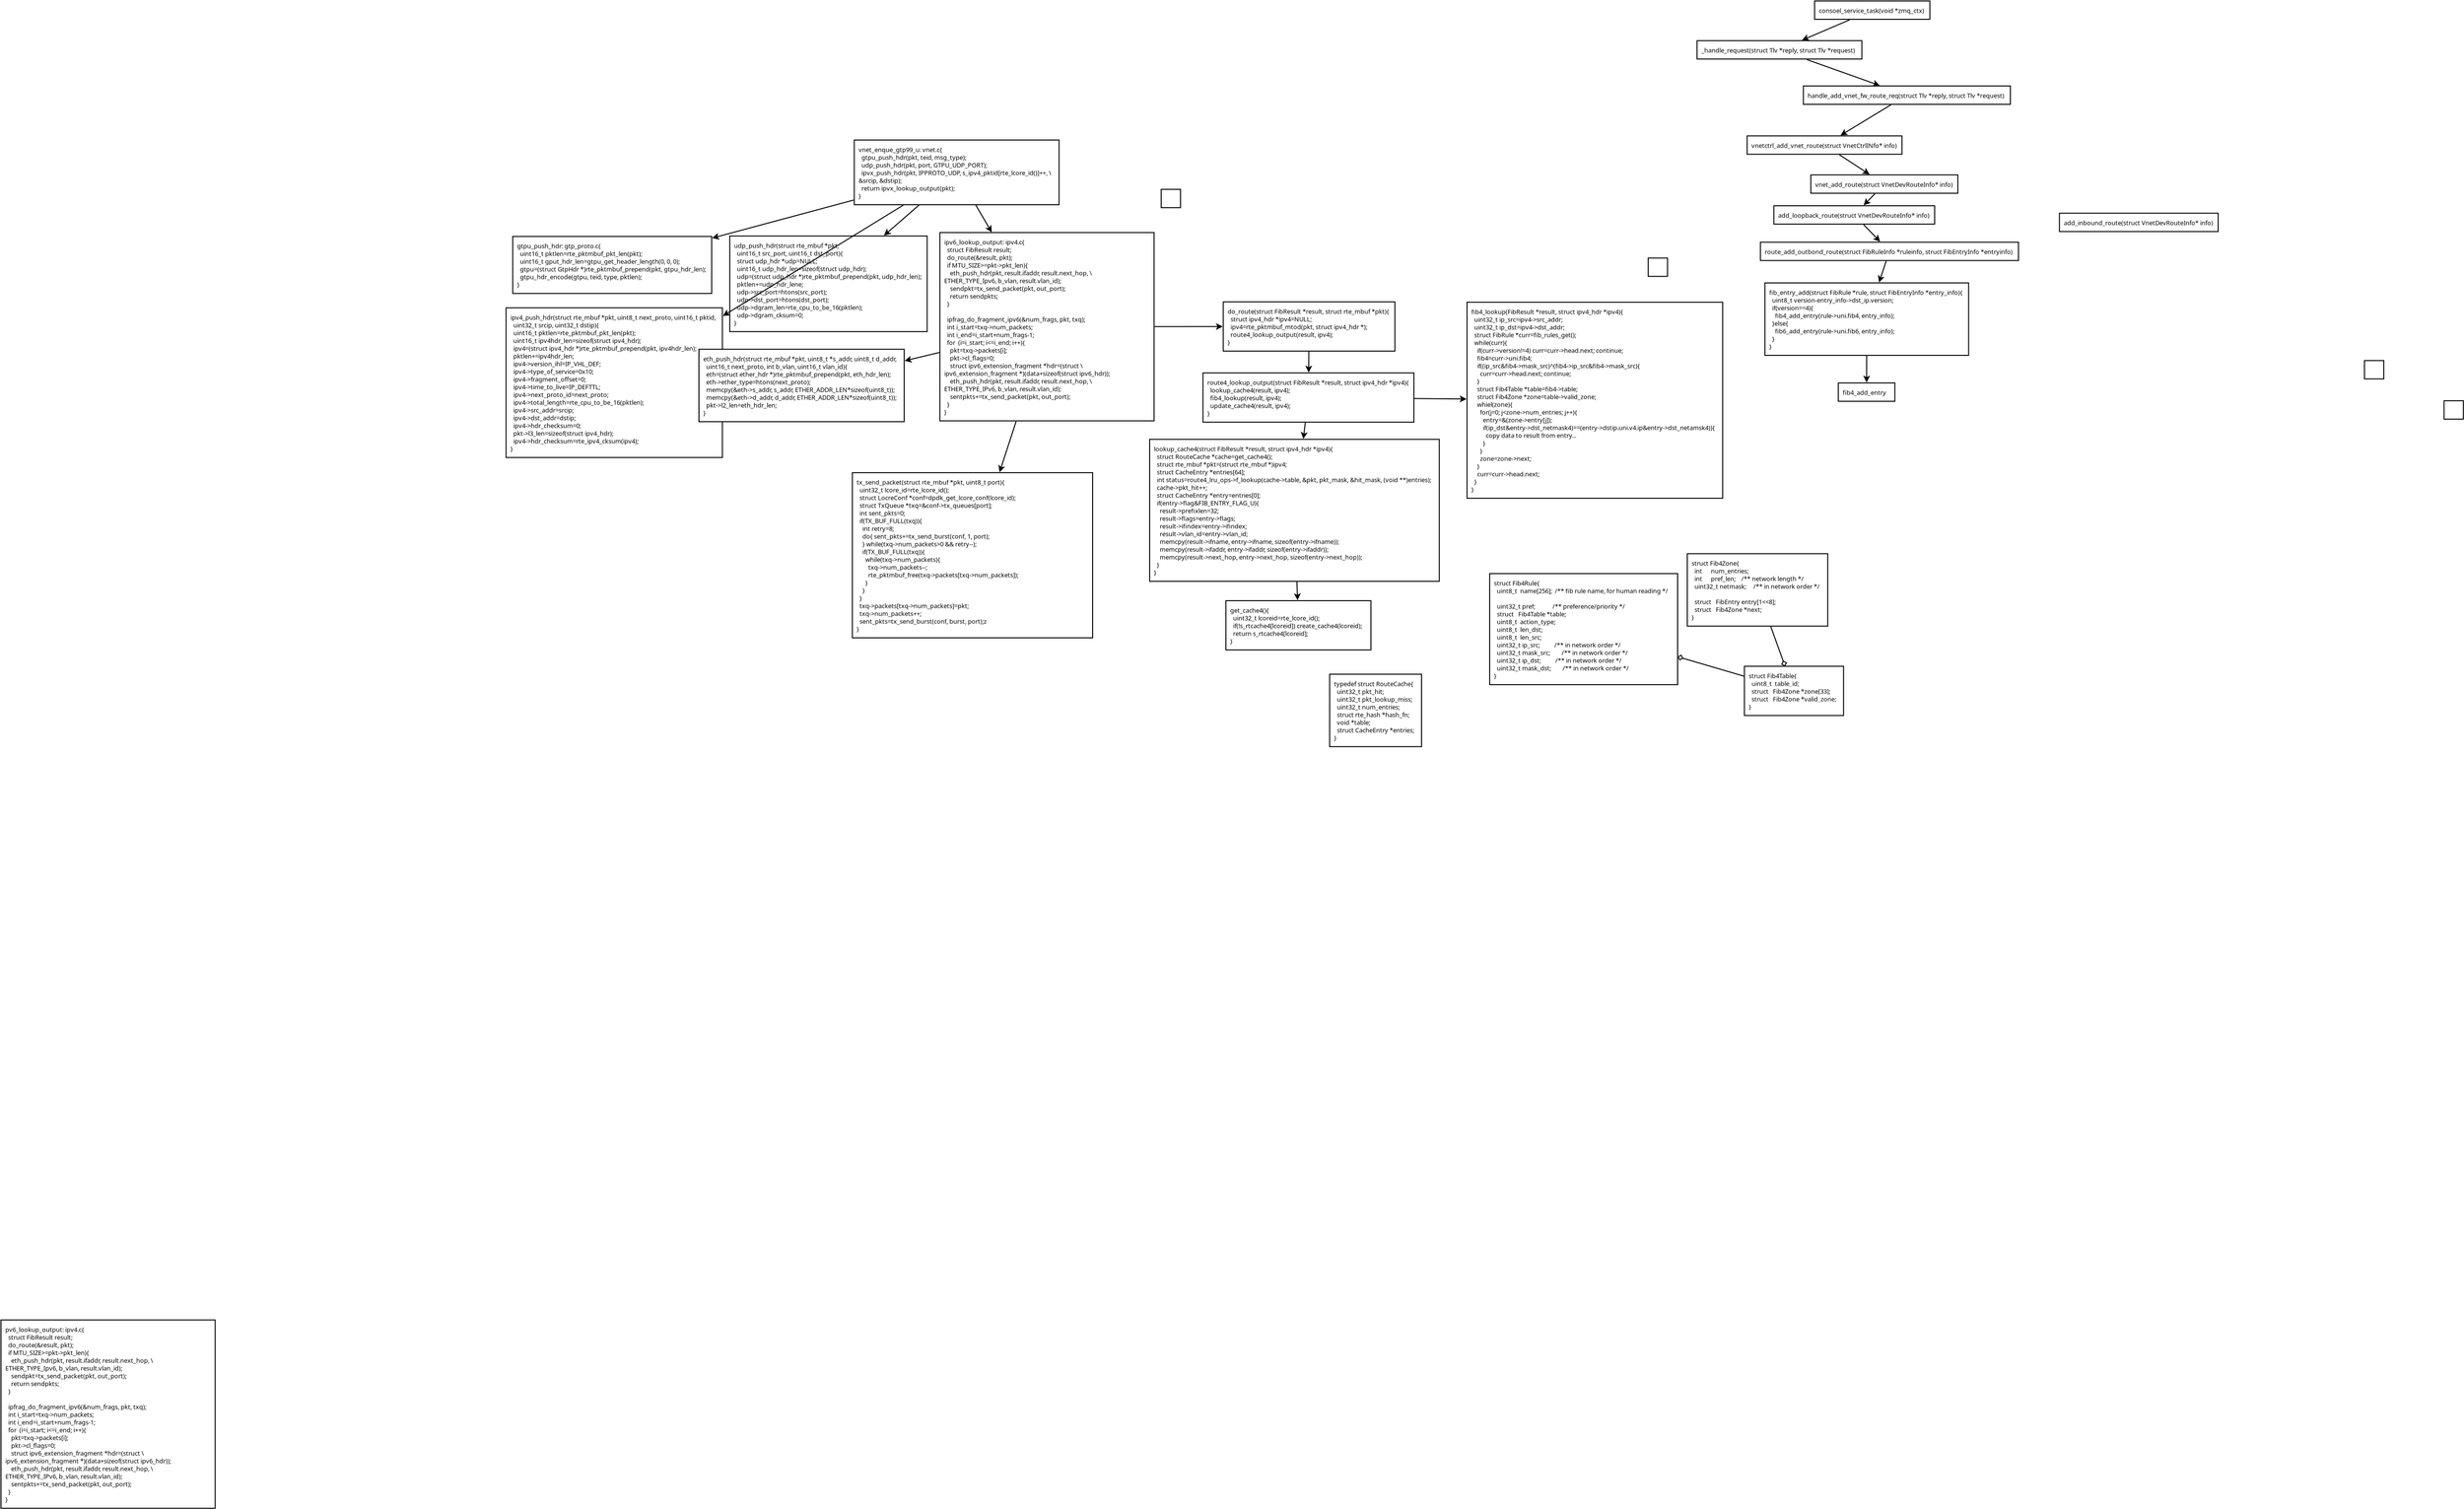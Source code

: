 <?xml version="1.0" encoding="UTF-8"?>
<dia:diagram xmlns:dia="http://www.lysator.liu.se/~alla/dia/">
  <dia:layer name="Background" visible="true" active="true">
    <dia:object type="Flowchart - Box" version="0" id="O0">
      <dia:attribute name="obj_pos">
        <dia:point val="100.027,3.54"/>
      </dia:attribute>
      <dia:attribute name="obj_bb">
        <dia:rectangle val="99.977,3.49;119.032,15.09"/>
      </dia:attribute>
      <dia:attribute name="elem_corner">
        <dia:point val="100.027,3.54"/>
      </dia:attribute>
      <dia:attribute name="elem_width">
        <dia:real val="18.955"/>
      </dia:attribute>
      <dia:attribute name="elem_height">
        <dia:real val="11.5"/>
      </dia:attribute>
      <dia:attribute name="border_width">
        <dia:real val="0.1"/>
      </dia:attribute>
      <dia:attribute name="show_background">
        <dia:boolean val="true"/>
      </dia:attribute>
      <dia:attribute name="padding">
        <dia:real val="0.5"/>
      </dia:attribute>
      <dia:attribute name="text">
        <dia:composite type="text">
          <dia:attribute name="string">
            <dia:string>#struct Fib4Rule{
  uint8_t  name[256];  /** fib rule name, for human reading */
                                                              
  uint32_t pref;            /** preference/priority */        
  struct   Fib4Table *table;                                  
  uint8_t  action_type;                                       
  uint8_t  len_dst;                                           
  uint8_t  len_src;                                           
  uint32_t ip_src;          /** in network order */           
  uint32_t mask_src;        /** in network order */           
  uint32_t ip_dst;          /** in network order */           
  uint32_t mask_dst;        /** in network order */           
}#</dia:string>
          </dia:attribute>
          <dia:attribute name="font">
            <dia:font family="sans" style="0" name="Helvetica"/>
          </dia:attribute>
          <dia:attribute name="height">
            <dia:real val="0.8"/>
          </dia:attribute>
          <dia:attribute name="pos">
            <dia:point val="100.477,4.73"/>
          </dia:attribute>
          <dia:attribute name="color">
            <dia:color val="#000000"/>
          </dia:attribute>
          <dia:attribute name="alignment">
            <dia:enum val="0"/>
          </dia:attribute>
        </dia:composite>
      </dia:attribute>
    </dia:object>
    <dia:object type="Flowchart - Box" version="0" id="O1">
      <dia:attribute name="obj_pos">
        <dia:point val="126.254,13.134"/>
      </dia:attribute>
      <dia:attribute name="obj_bb">
        <dia:rectangle val="126.204,13.084;136.349,18.284"/>
      </dia:attribute>
      <dia:attribute name="elem_corner">
        <dia:point val="126.254,13.134"/>
      </dia:attribute>
      <dia:attribute name="elem_width">
        <dia:real val="10.045"/>
      </dia:attribute>
      <dia:attribute name="elem_height">
        <dia:real val="5.1"/>
      </dia:attribute>
      <dia:attribute name="border_width">
        <dia:real val="0.1"/>
      </dia:attribute>
      <dia:attribute name="show_background">
        <dia:boolean val="true"/>
      </dia:attribute>
      <dia:attribute name="padding">
        <dia:real val="0.5"/>
      </dia:attribute>
      <dia:attribute name="text">
        <dia:composite type="text">
          <dia:attribute name="string">
            <dia:string>#struct Fib4Table{
  uint8_t  table_id;            
  struct   Fib4Zone *zone[33];  
  struct   Fib4Zone *valid_zone;
}#</dia:string>
          </dia:attribute>
          <dia:attribute name="font">
            <dia:font family="sans" style="0" name="Helvetica"/>
          </dia:attribute>
          <dia:attribute name="height">
            <dia:real val="0.8"/>
          </dia:attribute>
          <dia:attribute name="pos">
            <dia:point val="126.704,14.324"/>
          </dia:attribute>
          <dia:attribute name="color">
            <dia:color val="#000000"/>
          </dia:attribute>
          <dia:attribute name="alignment">
            <dia:enum val="0"/>
          </dia:attribute>
        </dia:composite>
      </dia:attribute>
    </dia:object>
    <dia:object type="Standard - Line" version="0" id="O2">
      <dia:attribute name="obj_pos">
        <dia:point val="126.204,14.194"/>
      </dia:attribute>
      <dia:attribute name="obj_bb">
        <dia:rectangle val="118.963,11.851;126.266,14.256"/>
      </dia:attribute>
      <dia:attribute name="conn_endpoints">
        <dia:point val="126.204,14.194"/>
        <dia:point val="119.031,12.088"/>
      </dia:attribute>
      <dia:attribute name="numcp">
        <dia:int val="1"/>
      </dia:attribute>
      <dia:attribute name="end_arrow">
        <dia:enum val="4"/>
      </dia:attribute>
      <dia:attribute name="end_arrow_length">
        <dia:real val="0.5"/>
      </dia:attribute>
      <dia:attribute name="end_arrow_width">
        <dia:real val="0.5"/>
      </dia:attribute>
      <dia:connections>
        <dia:connection handle="0" to="O1" connection="16"/>
        <dia:connection handle="1" to="O0" connection="16"/>
      </dia:connections>
    </dia:object>
    <dia:object type="Flowchart - Box" version="0" id="O3">
      <dia:attribute name="obj_pos">
        <dia:point val="120.359,1.479"/>
      </dia:attribute>
      <dia:attribute name="obj_bb">
        <dia:rectangle val="120.309,1.429;134.694,9.029"/>
      </dia:attribute>
      <dia:attribute name="elem_corner">
        <dia:point val="120.359,1.479"/>
      </dia:attribute>
      <dia:attribute name="elem_width">
        <dia:real val="14.285"/>
      </dia:attribute>
      <dia:attribute name="elem_height">
        <dia:real val="7.5"/>
      </dia:attribute>
      <dia:attribute name="border_width">
        <dia:real val="0.1"/>
      </dia:attribute>
      <dia:attribute name="show_background">
        <dia:boolean val="true"/>
      </dia:attribute>
      <dia:attribute name="padding">
        <dia:real val="0.5"/>
      </dia:attribute>
      <dia:attribute name="text">
        <dia:composite type="text">
          <dia:attribute name="string">
            <dia:string>#struct Fib4Zone{
  int      num_entries;                        
  int      pref_len;    /** network length */  
  uint32_t netmask;     /** in network order */
                                               
  struct   FibEntry entry[1&lt;&lt;8];               
  struct   Fib4Zone *next;                     
}#</dia:string>
          </dia:attribute>
          <dia:attribute name="font">
            <dia:font family="sans" style="0" name="Helvetica"/>
          </dia:attribute>
          <dia:attribute name="height">
            <dia:real val="0.8"/>
          </dia:attribute>
          <dia:attribute name="pos">
            <dia:point val="120.809,2.669"/>
          </dia:attribute>
          <dia:attribute name="color">
            <dia:color val="#000000"/>
          </dia:attribute>
          <dia:attribute name="alignment">
            <dia:enum val="0"/>
          </dia:attribute>
        </dia:composite>
      </dia:attribute>
    </dia:object>
    <dia:object type="Standard - Line" version="0" id="O4">
      <dia:attribute name="obj_pos">
        <dia:point val="128.873,9.028"/>
      </dia:attribute>
      <dia:attribute name="obj_bb">
        <dia:rectangle val="128.809,8.964;130.555,13.15"/>
      </dia:attribute>
      <dia:attribute name="conn_endpoints">
        <dia:point val="128.873,9.028"/>
        <dia:point val="130.338,13.084"/>
      </dia:attribute>
      <dia:attribute name="numcp">
        <dia:int val="1"/>
      </dia:attribute>
      <dia:attribute name="end_arrow">
        <dia:enum val="4"/>
      </dia:attribute>
      <dia:attribute name="end_arrow_length">
        <dia:real val="0.5"/>
      </dia:attribute>
      <dia:attribute name="end_arrow_width">
        <dia:real val="0.5"/>
      </dia:attribute>
      <dia:connections>
        <dia:connection handle="0" to="O3" connection="16"/>
        <dia:connection handle="1" to="O1" connection="16"/>
      </dia:connections>
    </dia:object>
    <dia:object type="Flowchart - Box" version="0" id="O5">
      <dia:attribute name="obj_pos">
        <dia:point val="-54.32,80.823"/>
      </dia:attribute>
      <dia:attribute name="obj_bb">
        <dia:rectangle val="-54.37,80.773;-32.098,100.373"/>
      </dia:attribute>
      <dia:attribute name="elem_corner">
        <dia:point val="-54.32,80.823"/>
      </dia:attribute>
      <dia:attribute name="elem_width">
        <dia:real val="22.173"/>
      </dia:attribute>
      <dia:attribute name="elem_height">
        <dia:real val="19.5"/>
      </dia:attribute>
      <dia:attribute name="border_width">
        <dia:real val="0.1"/>
      </dia:attribute>
      <dia:attribute name="show_background">
        <dia:boolean val="true"/>
      </dia:attribute>
      <dia:attribute name="padding">
        <dia:real val="0.5"/>
      </dia:attribute>
      <dia:attribute name="text">
        <dia:composite type="text">
          <dia:attribute name="string">
            <dia:string>#pv6_lookup_output: ipv4.c{
  struct FibResult result;
  do_route(&amp;result, pkt);
  if MTU_SIZE&gt;=pkt-&gt;pkt_len){
    eth_push_hdr(pkt, result.ifaddr, result.next_hop, \
ETHER_TYPE_Ipv6, b_vlan, result.vlan_id);
    sendpkt=tx_send_packet(pkt, out_port);
    return sendpkts;
  }

  ipfrag_do_fragment_ipv6(&amp;num_frags, pkt, txq);
  int i_start=txq-&gt;num_packets;
  int i_end=i_start+num_frags-1;
  for  (i=i_start; i&lt;=i_end; i++){
    pkt=txq-&gt;packets[i];
    pkt-&gt;cl_flags=0;
    struct ipv6_extension_fragment *hdr=(struct \
ipv6_extension_fragment *)(data+sizeof(struct ipv6_hdr));
    eth_push_hdr(pkt, result.ifaddr, result.next_hop, \
ETHER_TYPE_IPv6, b_vlan, result.vlan_id);
    sentpkts+=tx_send_packet(pkt, out_port);
  }
}#</dia:string>
          </dia:attribute>
          <dia:attribute name="font">
            <dia:font family="sans" style="0" name="Helvetica"/>
          </dia:attribute>
          <dia:attribute name="height">
            <dia:real val="0.8"/>
          </dia:attribute>
          <dia:attribute name="pos">
            <dia:point val="-53.87,82.013"/>
          </dia:attribute>
          <dia:attribute name="color">
            <dia:color val="#000000"/>
          </dia:attribute>
          <dia:attribute name="alignment">
            <dia:enum val="0"/>
          </dia:attribute>
        </dia:composite>
      </dia:attribute>
    </dia:object>
    <dia:object type="Flowchart - Box" version="0" id="O6">
      <dia:attribute name="obj_pos">
        <dia:point val="34.003,-41.354"/>
      </dia:attribute>
      <dia:attribute name="obj_bb">
        <dia:rectangle val="33.953,-41.404;55.253,-34.604"/>
      </dia:attribute>
      <dia:attribute name="elem_corner">
        <dia:point val="34.003,-41.354"/>
      </dia:attribute>
      <dia:attribute name="elem_width">
        <dia:real val="21.2"/>
      </dia:attribute>
      <dia:attribute name="elem_height">
        <dia:real val="6.7"/>
      </dia:attribute>
      <dia:attribute name="border_width">
        <dia:real val="0.1"/>
      </dia:attribute>
      <dia:attribute name="show_background">
        <dia:boolean val="true"/>
      </dia:attribute>
      <dia:attribute name="padding">
        <dia:real val="0.5"/>
      </dia:attribute>
      <dia:attribute name="text">
        <dia:composite type="text">
          <dia:attribute name="string">
            <dia:string>#vnet_enque_gtp99_u: vnet.c{
  gtpu_push_hdr(pkt, teid, msg_type);
  udp_push_hdr(pkt, port, GTPU_UDP_PORT);
  ipvx_push_hdr(pkt, IPPROTO_UDP, s_ipv4_pktid[rte_lcore_id()]++, \
&amp;srcip, &amp;dstip);
  return ipvx_lookup_output(pkt);
}#</dia:string>
          </dia:attribute>
          <dia:attribute name="font">
            <dia:font family="sans" style="0" name="Helvetica"/>
          </dia:attribute>
          <dia:attribute name="height">
            <dia:real val="0.8"/>
          </dia:attribute>
          <dia:attribute name="pos">
            <dia:point val="34.453,-40.164"/>
          </dia:attribute>
          <dia:attribute name="color">
            <dia:color val="#000000"/>
          </dia:attribute>
          <dia:attribute name="alignment">
            <dia:enum val="0"/>
          </dia:attribute>
        </dia:composite>
      </dia:attribute>
    </dia:object>
    <dia:object type="Flowchart - Box" version="0" id="O7">
      <dia:attribute name="obj_pos">
        <dia:point val="-1.061,-31.37"/>
      </dia:attribute>
      <dia:attribute name="obj_bb">
        <dia:rectangle val="-1.111,-31.42;19.014,-25.42"/>
      </dia:attribute>
      <dia:attribute name="elem_corner">
        <dia:point val="-1.061,-31.37"/>
      </dia:attribute>
      <dia:attribute name="elem_width">
        <dia:real val="20.025"/>
      </dia:attribute>
      <dia:attribute name="elem_height">
        <dia:real val="5.9"/>
      </dia:attribute>
      <dia:attribute name="border_width">
        <dia:real val="0.1"/>
      </dia:attribute>
      <dia:attribute name="show_background">
        <dia:boolean val="true"/>
      </dia:attribute>
      <dia:attribute name="padding">
        <dia:real val="0.5"/>
      </dia:attribute>
      <dia:attribute name="text">
        <dia:composite type="text">
          <dia:attribute name="string">
            <dia:string>#gtpu_push_hdr: gtp_proto.c{
  uint16_t pktlen=rte_pktmbuf_pkt_len(pkt);
  uint16_t gput_hdr_len=gtpu_get_header_length(0, 0, 0);
  gtpu=(struct GtpHdr *)rte_pktmbuf_prepend(pkt, gtpu_hdr_len);
  gtpu_hdr_encode(gtpu, teid, type, pktlen);
}#</dia:string>
          </dia:attribute>
          <dia:attribute name="font">
            <dia:font family="sans" style="0" name="Helvetica"/>
          </dia:attribute>
          <dia:attribute name="height">
            <dia:real val="0.8"/>
          </dia:attribute>
          <dia:attribute name="pos">
            <dia:point val="-0.611,-30.18"/>
          </dia:attribute>
          <dia:attribute name="color">
            <dia:color val="#000000"/>
          </dia:attribute>
          <dia:attribute name="alignment">
            <dia:enum val="0"/>
          </dia:attribute>
        </dia:composite>
      </dia:attribute>
    </dia:object>
    <dia:object type="Standard - Line" version="0" id="O8">
      <dia:attribute name="obj_pos">
        <dia:point val="33.953,-35.141"/>
      </dia:attribute>
      <dia:attribute name="obj_bb">
        <dia:rectangle val="18.906,-35.203;34.014,-30.935"/>
      </dia:attribute>
      <dia:attribute name="conn_endpoints">
        <dia:point val="33.953,-35.141"/>
        <dia:point val="19.014,-31.125"/>
      </dia:attribute>
      <dia:attribute name="numcp">
        <dia:int val="1"/>
      </dia:attribute>
      <dia:attribute name="end_arrow">
        <dia:enum val="22"/>
      </dia:attribute>
      <dia:attribute name="end_arrow_length">
        <dia:real val="0.5"/>
      </dia:attribute>
      <dia:attribute name="end_arrow_width">
        <dia:real val="0.5"/>
      </dia:attribute>
      <dia:connections>
        <dia:connection handle="0" to="O6" connection="16"/>
        <dia:connection handle="1" to="O7" connection="16"/>
      </dia:connections>
    </dia:object>
    <dia:object type="Flowchart - Box" version="0" id="O9">
      <dia:attribute name="obj_pos">
        <dia:point val="42.867,-31.773"/>
      </dia:attribute>
      <dia:attribute name="obj_bb">
        <dia:rectangle val="42.816,-31.823;65.089,-12.223"/>
      </dia:attribute>
      <dia:attribute name="elem_corner">
        <dia:point val="42.867,-31.773"/>
      </dia:attribute>
      <dia:attribute name="elem_width">
        <dia:real val="22.173"/>
      </dia:attribute>
      <dia:attribute name="elem_height">
        <dia:real val="19.5"/>
      </dia:attribute>
      <dia:attribute name="border_width">
        <dia:real val="0.1"/>
      </dia:attribute>
      <dia:attribute name="show_background">
        <dia:boolean val="true"/>
      </dia:attribute>
      <dia:attribute name="padding">
        <dia:real val="0.5"/>
      </dia:attribute>
      <dia:attribute name="text">
        <dia:composite type="text">
          <dia:attribute name="string">
            <dia:string>#ipv6_lookup_output: ipv4.c{
  struct FibResult result;
  do_route(&amp;result, pkt);
  if MTU_SIZE&gt;=pkt-&gt;pkt_len){
    eth_push_hdr(pkt, result.ifaddr, result.next_hop, \
ETHER_TYPE_Ipv6, b_vlan, result.vlan_id);
    sendpkt=tx_send_packet(pkt, out_port);
    return sendpkts;
  }

  ipfrag_do_fragment_ipv6(&amp;num_frags, pkt, txq);
  int i_start=txq-&gt;num_packets;
  int i_end=i_start+num_frags-1;
  for  (i=i_start; i&lt;=i_end; i++){
    pkt=txq-&gt;packets[i];
    pkt-&gt;cl_flags=0;
    struct ipv6_extension_fragment *hdr=(struct \
ipv6_extension_fragment *)(data+sizeof(struct ipv6_hdr));
    eth_push_hdr(pkt, result.ifaddr, result.next_hop, \
ETHER_TYPE_IPv6, b_vlan, result.vlan_id);
    sentpkts+=tx_send_packet(pkt, out_port);
  }
}#</dia:string>
          </dia:attribute>
          <dia:attribute name="font">
            <dia:font family="sans" style="0" name="Helvetica"/>
          </dia:attribute>
          <dia:attribute name="height">
            <dia:real val="0.8"/>
          </dia:attribute>
          <dia:attribute name="pos">
            <dia:point val="43.316,-30.583"/>
          </dia:attribute>
          <dia:attribute name="color">
            <dia:color val="#000000"/>
          </dia:attribute>
          <dia:attribute name="alignment">
            <dia:enum val="0"/>
          </dia:attribute>
        </dia:composite>
      </dia:attribute>
    </dia:object>
    <dia:object type="Standard - Line" version="0" id="O10">
      <dia:attribute name="obj_pos">
        <dia:point val="46.592,-34.605"/>
      </dia:attribute>
      <dia:attribute name="obj_bb">
        <dia:rectangle val="46.523,-34.673;48.289,-31.726"/>
      </dia:attribute>
      <dia:attribute name="conn_endpoints">
        <dia:point val="46.592,-34.605"/>
        <dia:point val="48.22,-31.823"/>
      </dia:attribute>
      <dia:attribute name="numcp">
        <dia:int val="1"/>
      </dia:attribute>
      <dia:attribute name="end_arrow">
        <dia:enum val="22"/>
      </dia:attribute>
      <dia:attribute name="end_arrow_length">
        <dia:real val="0.5"/>
      </dia:attribute>
      <dia:attribute name="end_arrow_width">
        <dia:real val="0.5"/>
      </dia:attribute>
      <dia:connections>
        <dia:connection handle="0" to="O6" connection="16"/>
        <dia:connection handle="1" to="O9" connection="16"/>
      </dia:connections>
    </dia:object>
    <dia:object type="Flowchart - Box" version="0" id="O11">
      <dia:attribute name="obj_pos">
        <dia:point val="21.364,-31.415"/>
      </dia:attribute>
      <dia:attribute name="obj_bb">
        <dia:rectangle val="21.314,-31.465;41.354,-21.465"/>
      </dia:attribute>
      <dia:attribute name="elem_corner">
        <dia:point val="21.364,-31.415"/>
      </dia:attribute>
      <dia:attribute name="elem_width">
        <dia:real val="19.94"/>
      </dia:attribute>
      <dia:attribute name="elem_height">
        <dia:real val="9.9"/>
      </dia:attribute>
      <dia:attribute name="border_width">
        <dia:real val="0.1"/>
      </dia:attribute>
      <dia:attribute name="show_background">
        <dia:boolean val="true"/>
      </dia:attribute>
      <dia:attribute name="padding">
        <dia:real val="0.5"/>
      </dia:attribute>
      <dia:attribute name="text">
        <dia:composite type="text">
          <dia:attribute name="string">
            <dia:string>#udp_push_hdr(struct rte_mbuf *pkt, 
  uint16_t src_port, uint16_t dst_port){
  struct udp_hdr *udp=NULL;
  uint16_t udp_hdr_len=sizeof(struct udp_hdr);
  udp=(struct udp_hdr *)rte_pktmbuf_prepend(pkt, udp_hdr_len);
  pktlen+=udp_hdr_lene;
  udp-&gt;src_port=htons(src_port);
  udp-&gt;dst_port=htons(dst_port);
  udp-&gt;dgram_len=rte_cpu_to_be_16(pktlen);
  udp-&gt;dgram_cksum=0;
}#</dia:string>
          </dia:attribute>
          <dia:attribute name="font">
            <dia:font family="sans" style="0" name="Helvetica"/>
          </dia:attribute>
          <dia:attribute name="height">
            <dia:real val="0.8"/>
          </dia:attribute>
          <dia:attribute name="pos">
            <dia:point val="21.814,-30.224"/>
          </dia:attribute>
          <dia:attribute name="color">
            <dia:color val="#000000"/>
          </dia:attribute>
          <dia:attribute name="alignment">
            <dia:enum val="0"/>
          </dia:attribute>
        </dia:composite>
      </dia:attribute>
    </dia:object>
    <dia:object type="Standard - Line" version="0" id="O12">
      <dia:attribute name="obj_pos">
        <dia:point val="40.695,-34.605"/>
      </dia:attribute>
      <dia:attribute name="obj_bb">
        <dia:rectangle val="36.998,-34.676;40.765,-31.39"/>
      </dia:attribute>
      <dia:attribute name="conn_endpoints">
        <dia:point val="40.695,-34.605"/>
        <dia:point val="37.083,-31.464"/>
      </dia:attribute>
      <dia:attribute name="numcp">
        <dia:int val="1"/>
      </dia:attribute>
      <dia:attribute name="end_arrow">
        <dia:enum val="22"/>
      </dia:attribute>
      <dia:attribute name="end_arrow_length">
        <dia:real val="0.5"/>
      </dia:attribute>
      <dia:attribute name="end_arrow_width">
        <dia:real val="0.5"/>
      </dia:attribute>
      <dia:connections>
        <dia:connection handle="0" to="O6" connection="16"/>
        <dia:connection handle="1" to="O11" connection="16"/>
      </dia:connections>
    </dia:object>
    <dia:object type="Flowchart - Box" version="0" id="O13">
      <dia:attribute name="obj_pos">
        <dia:point val="-1.703,-23.979"/>
      </dia:attribute>
      <dia:attribute name="obj_bb">
        <dia:rectangle val="-1.753,-24.029;20.072,-8.428"/>
      </dia:attribute>
      <dia:attribute name="elem_corner">
        <dia:point val="-1.703,-23.979"/>
      </dia:attribute>
      <dia:attribute name="elem_width">
        <dia:real val="21.725"/>
      </dia:attribute>
      <dia:attribute name="elem_height">
        <dia:real val="15.5"/>
      </dia:attribute>
      <dia:attribute name="border_width">
        <dia:real val="0.1"/>
      </dia:attribute>
      <dia:attribute name="show_background">
        <dia:boolean val="true"/>
      </dia:attribute>
      <dia:attribute name="padding">
        <dia:real val="0.5"/>
      </dia:attribute>
      <dia:attribute name="text">
        <dia:composite type="text">
          <dia:attribute name="string">
            <dia:string>#ipv4_push_hdr(struct rte_mbuf *pkt, uint8_t next_proto, uint16_t pktid, 
  uint32_t srcip, uint32_t dstip){
  uint16_t pktlen=rte_pktmbuf_pkt_len(pkt);
  uint16_t ipv4hdr_len=sizeof(struct ipv4_hdr);
  ipv4=(struct ipv4_hdr *)rte_pktmbuf_prepend(pkt, ipv4hdr_len);
  pktlen+=ipv4hdr_len;
  ipv4-&gt;version_ihl=IP_VHL_DEF;
  ipv4-&gt;type_of_service=0x10;
  ipv4-&gt;fragment_offset=0;
  ipv4-&gt;time_to_live=IP_DEFTTL;
  ipv4-&gt;next_proto_id=next_proto;
  ipv4-&gt;total_length=rte_cpu_to_be_16(pktlen);
  ipv4-&gt;src_addr=srcip;
  ipv4-&gt;dst_addr=dstip;
  ipv4-&gt;hdr_checksum=0;
  pkt-&gt;l3_len=sizeof(struct ipv4_hdr);
  ipv4-&gt;hdr_checksum=rte_ipv4_cksum(ipv4);
}#</dia:string>
          </dia:attribute>
          <dia:attribute name="font">
            <dia:font family="sans" style="0" name="Helvetica"/>
          </dia:attribute>
          <dia:attribute name="height">
            <dia:real val="0.8"/>
          </dia:attribute>
          <dia:attribute name="pos">
            <dia:point val="-1.253,-22.788"/>
          </dia:attribute>
          <dia:attribute name="color">
            <dia:color val="#000000"/>
          </dia:attribute>
          <dia:attribute name="alignment">
            <dia:enum val="0"/>
          </dia:attribute>
        </dia:composite>
      </dia:attribute>
    </dia:object>
    <dia:object type="Standard - Line" version="0" id="O14">
      <dia:attribute name="obj_pos">
        <dia:point val="39.069,-34.604"/>
      </dia:attribute>
      <dia:attribute name="obj_bb">
        <dia:rectangle val="19.977,-34.673;39.138,-22.864"/>
      </dia:attribute>
      <dia:attribute name="conn_endpoints">
        <dia:point val="39.069,-34.604"/>
        <dia:point val="20.072,-22.933"/>
      </dia:attribute>
      <dia:attribute name="numcp">
        <dia:int val="1"/>
      </dia:attribute>
      <dia:attribute name="end_arrow">
        <dia:enum val="22"/>
      </dia:attribute>
      <dia:attribute name="end_arrow_length">
        <dia:real val="0.5"/>
      </dia:attribute>
      <dia:attribute name="end_arrow_width">
        <dia:real val="0.5"/>
      </dia:attribute>
      <dia:connections>
        <dia:connection handle="0" to="O6" connection="16"/>
        <dia:connection handle="1" to="O13" connection="16"/>
      </dia:connections>
    </dia:object>
    <dia:object type="Flowchart - Box" version="0" id="O15">
      <dia:attribute name="obj_pos">
        <dia:point val="65.776,-36.248"/>
      </dia:attribute>
      <dia:attribute name="obj_bb">
        <dia:rectangle val="65.726,-36.298;67.826,-34.298"/>
      </dia:attribute>
      <dia:attribute name="elem_corner">
        <dia:point val="65.776,-36.248"/>
      </dia:attribute>
      <dia:attribute name="elem_width">
        <dia:real val="2"/>
      </dia:attribute>
      <dia:attribute name="elem_height">
        <dia:real val="1.9"/>
      </dia:attribute>
      <dia:attribute name="border_width">
        <dia:real val="0.1"/>
      </dia:attribute>
      <dia:attribute name="show_background">
        <dia:boolean val="true"/>
      </dia:attribute>
      <dia:attribute name="padding">
        <dia:real val="0.5"/>
      </dia:attribute>
      <dia:attribute name="text">
        <dia:composite type="text">
          <dia:attribute name="string">
            <dia:string>##</dia:string>
          </dia:attribute>
          <dia:attribute name="font">
            <dia:font family="sans" style="0" name="Helvetica"/>
          </dia:attribute>
          <dia:attribute name="height">
            <dia:real val="0.8"/>
          </dia:attribute>
          <dia:attribute name="pos">
            <dia:point val="66.226,-35.058"/>
          </dia:attribute>
          <dia:attribute name="color">
            <dia:color val="#000000"/>
          </dia:attribute>
          <dia:attribute name="alignment">
            <dia:enum val="0"/>
          </dia:attribute>
        </dia:composite>
      </dia:attribute>
    </dia:object>
    <dia:object type="Flowchart - Box" version="0" id="O16">
      <dia:attribute name="obj_pos">
        <dia:point val="72.507,-24.595"/>
      </dia:attribute>
      <dia:attribute name="obj_bb">
        <dia:rectangle val="72.457,-24.645;89.712,-19.445"/>
      </dia:attribute>
      <dia:attribute name="elem_corner">
        <dia:point val="72.507,-24.595"/>
      </dia:attribute>
      <dia:attribute name="elem_width">
        <dia:real val="17.155"/>
      </dia:attribute>
      <dia:attribute name="elem_height">
        <dia:real val="5.1"/>
      </dia:attribute>
      <dia:attribute name="border_width">
        <dia:real val="0.1"/>
      </dia:attribute>
      <dia:attribute name="show_background">
        <dia:boolean val="true"/>
      </dia:attribute>
      <dia:attribute name="padding">
        <dia:real val="0.5"/>
      </dia:attribute>
      <dia:attribute name="text">
        <dia:composite type="text">
          <dia:attribute name="string">
            <dia:string>#do_route(struct FibResult *result, struct rte_mbuf *pkt){
  struct ipv4_hdr *ipv4=NULL;
  ipv4=rte_pktmbuf_mtod(pkt, struct ipv4_hdr *);
  route4_lookup_output(result, ipv4);
}#</dia:string>
          </dia:attribute>
          <dia:attribute name="font">
            <dia:font family="sans" style="0" name="Helvetica"/>
          </dia:attribute>
          <dia:attribute name="height">
            <dia:real val="0.8"/>
          </dia:attribute>
          <dia:attribute name="pos">
            <dia:point val="72.957,-23.405"/>
          </dia:attribute>
          <dia:attribute name="color">
            <dia:color val="#000000"/>
          </dia:attribute>
          <dia:attribute name="alignment">
            <dia:enum val="0"/>
          </dia:attribute>
        </dia:composite>
      </dia:attribute>
    </dia:object>
    <dia:object type="Standard - Line" version="0" id="O17">
      <dia:attribute name="obj_pos">
        <dia:point val="65.088,-22.032"/>
      </dia:attribute>
      <dia:attribute name="obj_bb">
        <dia:rectangle val="65.038,-22.399;72.57,-21.676"/>
      </dia:attribute>
      <dia:attribute name="conn_endpoints">
        <dia:point val="65.088,-22.032"/>
        <dia:point val="72.459,-22.038"/>
      </dia:attribute>
      <dia:attribute name="numcp">
        <dia:int val="1"/>
      </dia:attribute>
      <dia:attribute name="end_arrow">
        <dia:enum val="22"/>
      </dia:attribute>
      <dia:attribute name="end_arrow_length">
        <dia:real val="0.5"/>
      </dia:attribute>
      <dia:attribute name="end_arrow_width">
        <dia:real val="0.5"/>
      </dia:attribute>
      <dia:connections>
        <dia:connection handle="0" to="O9" connection="16"/>
        <dia:connection handle="1" to="O16" connection="16"/>
      </dia:connections>
    </dia:object>
    <dia:object type="Flowchart - Box" version="0" id="O18">
      <dia:attribute name="obj_pos">
        <dia:point val="70.499,-17.239"/>
      </dia:attribute>
      <dia:attribute name="obj_bb">
        <dia:rectangle val="70.449,-17.29;91.584,-12.089"/>
      </dia:attribute>
      <dia:attribute name="elem_corner">
        <dia:point val="70.499,-17.239"/>
      </dia:attribute>
      <dia:attribute name="elem_width">
        <dia:real val="21.035"/>
      </dia:attribute>
      <dia:attribute name="elem_height">
        <dia:real val="5.1"/>
      </dia:attribute>
      <dia:attribute name="border_width">
        <dia:real val="0.1"/>
      </dia:attribute>
      <dia:attribute name="show_background">
        <dia:boolean val="true"/>
      </dia:attribute>
      <dia:attribute name="padding">
        <dia:real val="0.5"/>
      </dia:attribute>
      <dia:attribute name="text">
        <dia:composite type="text">
          <dia:attribute name="string">
            <dia:string>#route4_lookup_output(struct FibResult *result, struct ipv4_hdr *ipv4){
  lookup_cache4(result, ipv4);
  fib4_lookup(result, ipv4);
  update_cache4(result, ipv4);
}#</dia:string>
          </dia:attribute>
          <dia:attribute name="font">
            <dia:font family="sans" style="0" name="Helvetica"/>
          </dia:attribute>
          <dia:attribute name="height">
            <dia:real val="0.8"/>
          </dia:attribute>
          <dia:attribute name="pos">
            <dia:point val="70.949,-16.049"/>
          </dia:attribute>
          <dia:attribute name="color">
            <dia:color val="#000000"/>
          </dia:attribute>
          <dia:attribute name="alignment">
            <dia:enum val="0"/>
          </dia:attribute>
        </dia:composite>
      </dia:attribute>
    </dia:object>
    <dia:object type="Standard - Line" version="0" id="O19">
      <dia:attribute name="obj_pos">
        <dia:point val="81.061,-19.452"/>
      </dia:attribute>
      <dia:attribute name="obj_bb">
        <dia:rectangle val="80.684,-19.502;81.408,-17.171"/>
      </dia:attribute>
      <dia:attribute name="conn_endpoints">
        <dia:point val="81.061,-19.452"/>
        <dia:point val="81.04,-17.283"/>
      </dia:attribute>
      <dia:attribute name="numcp">
        <dia:int val="1"/>
      </dia:attribute>
      <dia:attribute name="end_arrow">
        <dia:enum val="22"/>
      </dia:attribute>
      <dia:attribute name="end_arrow_length">
        <dia:real val="0.5"/>
      </dia:attribute>
      <dia:attribute name="end_arrow_width">
        <dia:real val="0.5"/>
      </dia:attribute>
      <dia:connections>
        <dia:connection handle="0" to="O16" connection="16"/>
        <dia:connection handle="1" to="O18" connection="16"/>
      </dia:connections>
    </dia:object>
    <dia:object type="Flowchart - Box" version="0" id="O20">
      <dia:attribute name="obj_pos">
        <dia:point val="64.833,-10.363"/>
      </dia:attribute>
      <dia:attribute name="obj_bb">
        <dia:rectangle val="64.783,-10.413;94.36,4.387"/>
      </dia:attribute>
      <dia:attribute name="elem_corner">
        <dia:point val="64.833,-10.363"/>
      </dia:attribute>
      <dia:attribute name="elem_width">
        <dia:real val="29.478"/>
      </dia:attribute>
      <dia:attribute name="elem_height">
        <dia:real val="14.7"/>
      </dia:attribute>
      <dia:attribute name="border_width">
        <dia:real val="0.1"/>
      </dia:attribute>
      <dia:attribute name="show_background">
        <dia:boolean val="true"/>
      </dia:attribute>
      <dia:attribute name="padding">
        <dia:real val="0.5"/>
      </dia:attribute>
      <dia:attribute name="text">
        <dia:composite type="text">
          <dia:attribute name="string">
            <dia:string>#lookup_cache4(struct FibResult *result, struct ipv4_hdr *ipv4){
  struct RouteCache *cache=get_cache4();
  struct rte_mbuf *pkt=(struct rte_mbuf *)ipv4;
  struct CacheEntry *entries[64];
  int status=route4_lru_ops-&gt;f_lookup(cache-&gt;table, &amp;pkt, pkt_mask, &amp;hit_mask, (void **)entries);
  cache-&gt;pkt_hit++;
  struct CacheEntry *entry=entries[0];
  if(entry-&gt;flag&amp;FIB_ENTRY_FLAG_U){
    result-&gt;prefixlen=32;
    result-&gt;flags=entry-&gt;flags;
    result-&gt;ifindex=entry-&gt;ifindex;
    result-&gt;vlan_id=entry-&gt;vlan_id;
    memcpy(result-&gt;ifname, entry-&gt;ifname, sizeof(entry-&gt;ifname));
    memcpy(result-&gt;ifaddr, entry-&gt;ifaddr, sizeof(entry-&gt;ifaddr));
    memcpy(result-&gt;next_hop, entry-&gt;next_hop, sizeof(entry-&gt;next_hop));
  }
}#</dia:string>
          </dia:attribute>
          <dia:attribute name="font">
            <dia:font family="sans" style="0" name="Helvetica"/>
          </dia:attribute>
          <dia:attribute name="height">
            <dia:real val="0.8"/>
          </dia:attribute>
          <dia:attribute name="pos">
            <dia:point val="65.283,-9.173"/>
          </dia:attribute>
          <dia:attribute name="color">
            <dia:color val="#000000"/>
          </dia:attribute>
          <dia:attribute name="alignment">
            <dia:enum val="0"/>
          </dia:attribute>
        </dia:composite>
      </dia:attribute>
    </dia:object>
    <dia:object type="Flowchart - Box" version="0" id="O21">
      <dia:attribute name="obj_pos">
        <dia:point val="72.579,6.345"/>
      </dia:attribute>
      <dia:attribute name="obj_bb">
        <dia:rectangle val="72.529,6.295;87.432,11.495"/>
      </dia:attribute>
      <dia:attribute name="elem_corner">
        <dia:point val="72.579,6.345"/>
      </dia:attribute>
      <dia:attribute name="elem_width">
        <dia:real val="14.803"/>
      </dia:attribute>
      <dia:attribute name="elem_height">
        <dia:real val="5.1"/>
      </dia:attribute>
      <dia:attribute name="border_width">
        <dia:real val="0.1"/>
      </dia:attribute>
      <dia:attribute name="show_background">
        <dia:boolean val="true"/>
      </dia:attribute>
      <dia:attribute name="padding">
        <dia:real val="0.5"/>
      </dia:attribute>
      <dia:attribute name="text">
        <dia:composite type="text">
          <dia:attribute name="string">
            <dia:string>#get_cache4(){
  uint32_t lcoreid=rte_lcore_id();
  if(!s_rtcache4[lcoreid]) create_cache4(lcoreid);
  return s_rtcache4[lcoreid];
}#</dia:string>
          </dia:attribute>
          <dia:attribute name="font">
            <dia:font family="sans" style="0" name="Helvetica"/>
          </dia:attribute>
          <dia:attribute name="height">
            <dia:real val="0.8"/>
          </dia:attribute>
          <dia:attribute name="pos">
            <dia:point val="73.029,7.535"/>
          </dia:attribute>
          <dia:attribute name="color">
            <dia:color val="#000000"/>
          </dia:attribute>
          <dia:attribute name="alignment">
            <dia:enum val="0"/>
          </dia:attribute>
        </dia:composite>
      </dia:attribute>
    </dia:object>
    <dia:object type="Standard - Line" version="0" id="O22">
      <dia:attribute name="obj_pos">
        <dia:point val="79.826,4.387"/>
      </dia:attribute>
      <dia:attribute name="obj_bb">
        <dia:rectangle val="79.509,4.335;80.232,6.407"/>
      </dia:attribute>
      <dia:attribute name="conn_endpoints">
        <dia:point val="79.826,4.387"/>
        <dia:point val="79.891,6.296"/>
      </dia:attribute>
      <dia:attribute name="numcp">
        <dia:int val="1"/>
      </dia:attribute>
      <dia:attribute name="end_arrow">
        <dia:enum val="22"/>
      </dia:attribute>
      <dia:attribute name="end_arrow_length">
        <dia:real val="0.5"/>
      </dia:attribute>
      <dia:attribute name="end_arrow_width">
        <dia:real val="0.5"/>
      </dia:attribute>
      <dia:connections>
        <dia:connection handle="0" to="O20" connection="16"/>
        <dia:connection handle="1" to="O21" connection="16"/>
      </dia:connections>
    </dia:object>
    <dia:object type="Flowchart - Box" version="0" id="O23">
      <dia:attribute name="obj_pos">
        <dia:point val="83.38,13.959"/>
      </dia:attribute>
      <dia:attribute name="obj_bb">
        <dia:rectangle val="83.33,13.909;92.607,21.509"/>
      </dia:attribute>
      <dia:attribute name="elem_corner">
        <dia:point val="83.38,13.959"/>
      </dia:attribute>
      <dia:attribute name="elem_width">
        <dia:real val="9.178"/>
      </dia:attribute>
      <dia:attribute name="elem_height">
        <dia:real val="7.5"/>
      </dia:attribute>
      <dia:attribute name="border_width">
        <dia:real val="0.1"/>
      </dia:attribute>
      <dia:attribute name="show_background">
        <dia:boolean val="true"/>
      </dia:attribute>
      <dia:attribute name="padding">
        <dia:real val="0.5"/>
      </dia:attribute>
      <dia:attribute name="text">
        <dia:composite type="text">
          <dia:attribute name="string">
            <dia:string>#typedef struct RouteCache{
  uint32_t pkt_hit;
  uint32_t pkt_lookup_miss;
  uint32_t num_entries;
  struct rte_hash *hash_fn;
  void *table;
  struct CacheEntry *entries;
}#</dia:string>
          </dia:attribute>
          <dia:attribute name="font">
            <dia:font family="sans" style="0" name="Helvetica"/>
          </dia:attribute>
          <dia:attribute name="height">
            <dia:real val="0.8"/>
          </dia:attribute>
          <dia:attribute name="pos">
            <dia:point val="83.83,15.149"/>
          </dia:attribute>
          <dia:attribute name="color">
            <dia:color val="#000000"/>
          </dia:attribute>
          <dia:attribute name="alignment">
            <dia:enum val="0"/>
          </dia:attribute>
        </dia:composite>
      </dia:attribute>
    </dia:object>
    <dia:object type="Standard - Line" version="0" id="O24">
      <dia:attribute name="obj_pos">
        <dia:point val="80.695,-12.089"/>
      </dia:attribute>
      <dia:attribute name="obj_bb">
        <dia:rectangle val="80.203,-12.145;80.921,-10.297"/>
      </dia:attribute>
      <dia:attribute name="conn_endpoints">
        <dia:point val="80.695,-12.089"/>
        <dia:point val="80.487,-10.408"/>
      </dia:attribute>
      <dia:attribute name="numcp">
        <dia:int val="1"/>
      </dia:attribute>
      <dia:attribute name="end_arrow">
        <dia:enum val="22"/>
      </dia:attribute>
      <dia:attribute name="end_arrow_length">
        <dia:real val="0.5"/>
      </dia:attribute>
      <dia:attribute name="end_arrow_width">
        <dia:real val="0.5"/>
      </dia:attribute>
      <dia:connections>
        <dia:connection handle="0" to="O18" connection="16"/>
        <dia:connection handle="1" to="O20" connection="16"/>
      </dia:connections>
    </dia:object>
    <dia:object type="Flowchart - Box" version="0" id="O25">
      <dia:attribute name="obj_pos">
        <dia:point val="97.453,-24.561"/>
      </dia:attribute>
      <dia:attribute name="obj_bb">
        <dia:rectangle val="97.403,-24.611;123.926,-4.211"/>
      </dia:attribute>
      <dia:attribute name="elem_corner">
        <dia:point val="97.453,-24.561"/>
      </dia:attribute>
      <dia:attribute name="elem_width">
        <dia:real val="26.423"/>
      </dia:attribute>
      <dia:attribute name="elem_height">
        <dia:real val="20.3"/>
      </dia:attribute>
      <dia:attribute name="border_width">
        <dia:real val="0.1"/>
      </dia:attribute>
      <dia:attribute name="show_background">
        <dia:boolean val="true"/>
      </dia:attribute>
      <dia:attribute name="padding">
        <dia:real val="0.5"/>
      </dia:attribute>
      <dia:attribute name="text">
        <dia:composite type="text">
          <dia:attribute name="string">
            <dia:string>#fib4_lookup(FibResult *result, struct ipv4_hdr *ipv4){
  uint32_t ip_src=ipv4-&gt;src_addr;
  uint32_t ip_dst=ipv4-&gt;dst_addr;
  struct FibRule *curr=fib_rules_get();
  while(curr){
    if(curr-&gt;version!=4) curr=curr-&gt;head.next; continue;
    fib4=curr-&gt;uni.fib4;
    if((ip_src&amp;fib4-&gt;mask_src)^(fib4-&gt;ip_src&amp;fib4-&gt;mask_src){
      curr=curr-&gt;head.next; continue;
    }
    struct Fib4Table *table=fib4-&gt;table;
    struct Fib4Zone *zone=table-&gt;valid_zone;
    whiel(zone){
      for(j=0; j&lt;zone-&gt;num_entries; j++){
        entry=&amp;(zone-&gt;entry[j]);
        if(ip_dst&amp;entry-&gt;dst_netmask4)==(entry-&gt;dstip.uni.v4.ip&amp;entry-&gt;dst_netamsk4)){
          copy data to result from entry...
        }
      }
      zone=zone-&gt;next;
    }
    curr=curr-&gt;head.next;
  }
}#</dia:string>
          </dia:attribute>
          <dia:attribute name="font">
            <dia:font family="sans" style="0" name="Helvetica"/>
          </dia:attribute>
          <dia:attribute name="height">
            <dia:real val="0.8"/>
          </dia:attribute>
          <dia:attribute name="pos">
            <dia:point val="97.903,-23.371"/>
          </dia:attribute>
          <dia:attribute name="color">
            <dia:color val="#000000"/>
          </dia:attribute>
          <dia:attribute name="alignment">
            <dia:enum val="0"/>
          </dia:attribute>
        </dia:composite>
      </dia:attribute>
    </dia:object>
    <dia:object type="Standard - Line" version="0" id="O26">
      <dia:attribute name="obj_pos">
        <dia:point val="91.57,-14.591"/>
      </dia:attribute>
      <dia:attribute name="obj_bb">
        <dia:rectangle val="91.519,-14.903;97.515,-14.18"/>
      </dia:attribute>
      <dia:attribute name="conn_endpoints">
        <dia:point val="91.57,-14.591"/>
        <dia:point val="97.403,-14.536"/>
      </dia:attribute>
      <dia:attribute name="numcp">
        <dia:int val="1"/>
      </dia:attribute>
      <dia:attribute name="end_arrow">
        <dia:enum val="22"/>
      </dia:attribute>
      <dia:attribute name="end_arrow_length">
        <dia:real val="0.5"/>
      </dia:attribute>
      <dia:attribute name="end_arrow_width">
        <dia:real val="0.5"/>
      </dia:attribute>
      <dia:connections>
        <dia:connection handle="0" to="O18" connection="16"/>
        <dia:connection handle="1" to="O25" connection="16"/>
      </dia:connections>
    </dia:object>
    <dia:object type="Flowchart - Box" version="0" id="O27">
      <dia:attribute name="obj_pos">
        <dia:point val="17.943,-19.688"/>
      </dia:attribute>
      <dia:attribute name="obj_bb">
        <dia:rectangle val="17.893,-19.738;39.206,-12.138"/>
      </dia:attribute>
      <dia:attribute name="elem_corner">
        <dia:point val="17.943,-19.688"/>
      </dia:attribute>
      <dia:attribute name="elem_width">
        <dia:real val="21.213"/>
      </dia:attribute>
      <dia:attribute name="elem_height">
        <dia:real val="7.5"/>
      </dia:attribute>
      <dia:attribute name="border_width">
        <dia:real val="0.1"/>
      </dia:attribute>
      <dia:attribute name="show_background">
        <dia:boolean val="true"/>
      </dia:attribute>
      <dia:attribute name="padding">
        <dia:real val="0.5"/>
      </dia:attribute>
      <dia:attribute name="text">
        <dia:composite type="text">
          <dia:attribute name="string">
            <dia:string>#eth_push_hdr(struct rte_mbuf *pkt, uint8_t *s_addr, uint8_t d_addr, 
  uint16_t next_proto, int b_vlan, uint16_t vlan_id){
  eth=(struct ether_hdr *)rte_pktmbuf_prepend(pkt, eth_hdr_len);
  eth-&gt;ether_type=htons(next_proto);
  memcpy(&amp;eth-&gt;s_addr, s_addr, ETHER_ADDR_LEN*sizeof(uint8_t));
  memcpy(&amp;eth-&gt;d_addr, d_addr, ETHER_ADDR_LEN*sizeof(uint8_t));
  pkt-&gt;l2_len=eth_hdr_len;
}#</dia:string>
          </dia:attribute>
          <dia:attribute name="font">
            <dia:font family="sans" style="0" name="Helvetica"/>
          </dia:attribute>
          <dia:attribute name="height">
            <dia:real val="0.8"/>
          </dia:attribute>
          <dia:attribute name="pos">
            <dia:point val="18.393,-18.498"/>
          </dia:attribute>
          <dia:attribute name="color">
            <dia:color val="#000000"/>
          </dia:attribute>
          <dia:attribute name="alignment">
            <dia:enum val="0"/>
          </dia:attribute>
        </dia:composite>
      </dia:attribute>
    </dia:object>
    <dia:object type="Standard - Line" version="0" id="O28">
      <dia:attribute name="obj_pos">
        <dia:point val="42.816,-19.355"/>
      </dia:attribute>
      <dia:attribute name="obj_bb">
        <dia:rectangle val="39.097,-19.416;42.877,-18.281"/>
      </dia:attribute>
      <dia:attribute name="conn_endpoints">
        <dia:point val="42.816,-19.355"/>
        <dia:point val="39.205,-18.491"/>
      </dia:attribute>
      <dia:attribute name="numcp">
        <dia:int val="1"/>
      </dia:attribute>
      <dia:attribute name="end_arrow">
        <dia:enum val="22"/>
      </dia:attribute>
      <dia:attribute name="end_arrow_length">
        <dia:real val="0.5"/>
      </dia:attribute>
      <dia:attribute name="end_arrow_width">
        <dia:real val="0.5"/>
      </dia:attribute>
      <dia:connections>
        <dia:connection handle="0" to="O9" connection="16"/>
        <dia:connection handle="1" to="O27" connection="16"/>
      </dia:connections>
    </dia:object>
    <dia:object type="Flowchart - Box" version="0" id="O29">
      <dia:attribute name="obj_pos">
        <dia:point val="33.807,-6.909"/>
      </dia:attribute>
      <dia:attribute name="obj_bb">
        <dia:rectangle val="33.757,-6.959;58.729,10.241"/>
      </dia:attribute>
      <dia:attribute name="elem_corner">
        <dia:point val="33.807,-6.909"/>
      </dia:attribute>
      <dia:attribute name="elem_width">
        <dia:real val="24.873"/>
      </dia:attribute>
      <dia:attribute name="elem_height">
        <dia:real val="17.1"/>
      </dia:attribute>
      <dia:attribute name="border_width">
        <dia:real val="0.1"/>
      </dia:attribute>
      <dia:attribute name="show_background">
        <dia:boolean val="true"/>
      </dia:attribute>
      <dia:attribute name="padding">
        <dia:real val="0.5"/>
      </dia:attribute>
      <dia:attribute name="text">
        <dia:composite type="text">
          <dia:attribute name="string">
            <dia:string>#tx_send_packet(struct rte_mbuf *pkt, uint8_t port){
  uint32_t lcore_id=rte_lcore_id();
  struct LocreConf *conf=dpdk_get_lcore_conf(lcore_id);
  struct TxQueue *txq=&amp;conf-&gt;tx_queues[port];
  int sent_pkts=0;
  if(TX_BUF_FULL(txq)){
    int retry=8;
    do{ sent_pkts+=tx_send_burst(conf, 1, port);
    } while(txq-&gt;num_packets&gt;0 &amp;&amp; retry--);
    if(TX_BUF_FULL(txq)){
      while(txq-&gt;num_packets){
        txq-&gt;num_packets--;
        rte_pktmbuf_free(txq-&gt;packets[txq-&gt;num_packets]);
      }
    }
  }
  txq-&gt;packets[txq-&gt;num_packets]=pkt;
  txq-&gt;num_packets++;
  sent_pkts=tx_send_burst(conf, burst, port);z
}#</dia:string>
          </dia:attribute>
          <dia:attribute name="font">
            <dia:font family="sans" style="0" name="Helvetica"/>
          </dia:attribute>
          <dia:attribute name="height">
            <dia:real val="0.8"/>
          </dia:attribute>
          <dia:attribute name="pos">
            <dia:point val="34.257,-5.719"/>
          </dia:attribute>
          <dia:attribute name="color">
            <dia:color val="#000000"/>
          </dia:attribute>
          <dia:attribute name="alignment">
            <dia:enum val="0"/>
          </dia:attribute>
        </dia:composite>
      </dia:attribute>
    </dia:object>
    <dia:object type="Standard - Line" version="0" id="O30">
      <dia:attribute name="obj_pos">
        <dia:point val="50.76,-12.223"/>
      </dia:attribute>
      <dia:attribute name="obj_bb">
        <dia:rectangle val="48.891,-12.286;50.823,-6.853"/>
      </dia:attribute>
      <dia:attribute name="conn_endpoints">
        <dia:point val="50.76,-12.223"/>
        <dia:point val="49.045,-6.959"/>
      </dia:attribute>
      <dia:attribute name="numcp">
        <dia:int val="1"/>
      </dia:attribute>
      <dia:attribute name="end_arrow">
        <dia:enum val="22"/>
      </dia:attribute>
      <dia:attribute name="end_arrow_length">
        <dia:real val="0.5"/>
      </dia:attribute>
      <dia:attribute name="end_arrow_width">
        <dia:real val="0.5"/>
      </dia:attribute>
      <dia:connections>
        <dia:connection handle="0" to="O9" connection="16"/>
        <dia:connection handle="1" to="O29" connection="16"/>
      </dia:connections>
    </dia:object>
    <dia:object type="Flowchart - Box" version="0" id="O31">
      <dia:attribute name="obj_pos">
        <dia:point val="128.616,-26.558"/>
      </dia:attribute>
      <dia:attribute name="obj_bb">
        <dia:rectangle val="128.566,-26.608;149.054,-19.008"/>
      </dia:attribute>
      <dia:attribute name="elem_corner">
        <dia:point val="128.616,-26.558"/>
      </dia:attribute>
      <dia:attribute name="elem_width">
        <dia:real val="20.388"/>
      </dia:attribute>
      <dia:attribute name="elem_height">
        <dia:real val="7.5"/>
      </dia:attribute>
      <dia:attribute name="border_width">
        <dia:real val="0.1"/>
      </dia:attribute>
      <dia:attribute name="show_background">
        <dia:boolean val="true"/>
      </dia:attribute>
      <dia:attribute name="padding">
        <dia:real val="0.5"/>
      </dia:attribute>
      <dia:attribute name="text">
        <dia:composite type="text">
          <dia:attribute name="string">
            <dia:string>#fib_entry_add(struct FibRule *rule, struct FibEntryInfo *entry_info){
  uint8_t version-entry_info-&gt;dst_ip.version;
  if(version==4){
    fib4_add_entry(rule-&gt;uni.fib4, entry_info);
  }else{
    fib6_add_entry(rule-&gt;uni.fib6, entry_info);
  }
}#</dia:string>
          </dia:attribute>
          <dia:attribute name="font">
            <dia:font family="sans" style="0" name="Helvetica"/>
          </dia:attribute>
          <dia:attribute name="height">
            <dia:real val="0.8"/>
          </dia:attribute>
          <dia:attribute name="pos">
            <dia:point val="129.066,-25.368"/>
          </dia:attribute>
          <dia:attribute name="color">
            <dia:color val="#000000"/>
          </dia:attribute>
          <dia:attribute name="alignment">
            <dia:enum val="0"/>
          </dia:attribute>
        </dia:composite>
      </dia:attribute>
    </dia:object>
    <dia:object type="Flowchart - Box" version="0" id="O32">
      <dia:attribute name="obj_pos">
        <dia:point val="116.187,-29.134"/>
      </dia:attribute>
      <dia:attribute name="obj_bb">
        <dia:rectangle val="116.137,-29.184;118.237,-27.184"/>
      </dia:attribute>
      <dia:attribute name="elem_corner">
        <dia:point val="116.187,-29.134"/>
      </dia:attribute>
      <dia:attribute name="elem_width">
        <dia:real val="2"/>
      </dia:attribute>
      <dia:attribute name="elem_height">
        <dia:real val="1.9"/>
      </dia:attribute>
      <dia:attribute name="border_width">
        <dia:real val="0.1"/>
      </dia:attribute>
      <dia:attribute name="show_background">
        <dia:boolean val="true"/>
      </dia:attribute>
      <dia:attribute name="padding">
        <dia:real val="0.5"/>
      </dia:attribute>
      <dia:attribute name="text">
        <dia:composite type="text">
          <dia:attribute name="string">
            <dia:string>##</dia:string>
          </dia:attribute>
          <dia:attribute name="font">
            <dia:font family="sans" style="0" name="Helvetica"/>
          </dia:attribute>
          <dia:attribute name="height">
            <dia:real val="0.8"/>
          </dia:attribute>
          <dia:attribute name="pos">
            <dia:point val="116.637,-27.944"/>
          </dia:attribute>
          <dia:attribute name="color">
            <dia:color val="#000000"/>
          </dia:attribute>
          <dia:attribute name="alignment">
            <dia:enum val="0"/>
          </dia:attribute>
        </dia:composite>
      </dia:attribute>
    </dia:object>
    <dia:object type="Flowchart - Box" version="0" id="O33">
      <dia:attribute name="obj_pos">
        <dia:point val="135.863,-16.201"/>
      </dia:attribute>
      <dia:attribute name="obj_bb">
        <dia:rectangle val="135.813,-16.251;141.765,-14.251"/>
      </dia:attribute>
      <dia:attribute name="elem_corner">
        <dia:point val="135.863,-16.201"/>
      </dia:attribute>
      <dia:attribute name="elem_width">
        <dia:real val="5.853"/>
      </dia:attribute>
      <dia:attribute name="elem_height">
        <dia:real val="1.9"/>
      </dia:attribute>
      <dia:attribute name="border_width">
        <dia:real val="0.1"/>
      </dia:attribute>
      <dia:attribute name="show_background">
        <dia:boolean val="true"/>
      </dia:attribute>
      <dia:attribute name="padding">
        <dia:real val="0.5"/>
      </dia:attribute>
      <dia:attribute name="text">
        <dia:composite type="text">
          <dia:attribute name="string">
            <dia:string>#fib4_add_entry#</dia:string>
          </dia:attribute>
          <dia:attribute name="font">
            <dia:font family="sans" style="0" name="Helvetica"/>
          </dia:attribute>
          <dia:attribute name="height">
            <dia:real val="0.8"/>
          </dia:attribute>
          <dia:attribute name="pos">
            <dia:point val="136.313,-15.011"/>
          </dia:attribute>
          <dia:attribute name="color">
            <dia:color val="#000000"/>
          </dia:attribute>
          <dia:attribute name="alignment">
            <dia:enum val="0"/>
          </dia:attribute>
        </dia:composite>
      </dia:attribute>
    </dia:object>
    <dia:object type="Standard - Line" version="0" id="O34">
      <dia:attribute name="obj_pos">
        <dia:point val="138.8,-19.011"/>
      </dia:attribute>
      <dia:attribute name="obj_bb">
        <dia:rectangle val="138.432,-19.061;139.155,-16.14"/>
      </dia:attribute>
      <dia:attribute name="conn_endpoints">
        <dia:point val="138.8,-19.011"/>
        <dia:point val="138.792,-16.252"/>
      </dia:attribute>
      <dia:attribute name="numcp">
        <dia:int val="1"/>
      </dia:attribute>
      <dia:attribute name="end_arrow">
        <dia:enum val="22"/>
      </dia:attribute>
      <dia:attribute name="end_arrow_length">
        <dia:real val="0.5"/>
      </dia:attribute>
      <dia:attribute name="end_arrow_width">
        <dia:real val="0.5"/>
      </dia:attribute>
      <dia:connections>
        <dia:connection handle="0" to="O31" connection="16"/>
        <dia:connection handle="1" to="O33" connection="16"/>
      </dia:connections>
    </dia:object>
    <dia:object type="Flowchart - Box" version="0" id="O35">
      <dia:attribute name="obj_pos">
        <dia:point val="128.443,-30.775"/>
      </dia:attribute>
      <dia:attribute name="obj_bb">
        <dia:rectangle val="128.393,-30.825;153.923,-28.825"/>
      </dia:attribute>
      <dia:attribute name="elem_corner">
        <dia:point val="128.443,-30.775"/>
      </dia:attribute>
      <dia:attribute name="elem_width">
        <dia:real val="25.43"/>
      </dia:attribute>
      <dia:attribute name="elem_height">
        <dia:real val="1.9"/>
      </dia:attribute>
      <dia:attribute name="border_width">
        <dia:real val="0.1"/>
      </dia:attribute>
      <dia:attribute name="show_background">
        <dia:boolean val="true"/>
      </dia:attribute>
      <dia:attribute name="padding">
        <dia:real val="0.5"/>
      </dia:attribute>
      <dia:attribute name="text">
        <dia:composite type="text">
          <dia:attribute name="string">
            <dia:string>#route_add_outbond_route(struct FibRuleInfo *ruleinfo, struct FibEntryInfo *entryinfo)#</dia:string>
          </dia:attribute>
          <dia:attribute name="font">
            <dia:font family="sans" style="0" name="Helvetica"/>
          </dia:attribute>
          <dia:attribute name="height">
            <dia:real val="0.8"/>
          </dia:attribute>
          <dia:attribute name="pos">
            <dia:point val="128.893,-29.585"/>
          </dia:attribute>
          <dia:attribute name="color">
            <dia:color val="#000000"/>
          </dia:attribute>
          <dia:attribute name="alignment">
            <dia:enum val="0"/>
          </dia:attribute>
        </dia:composite>
      </dia:attribute>
    </dia:object>
    <dia:object type="Standard - Line" version="0" id="O36">
      <dia:attribute name="obj_pos">
        <dia:point val="140.826,-28.831"/>
      </dia:attribute>
      <dia:attribute name="obj_bb">
        <dia:rectangle val="139.932,-28.894;140.889,-26.502"/>
      </dia:attribute>
      <dia:attribute name="conn_endpoints">
        <dia:point val="140.826,-28.831"/>
        <dia:point val="140.082,-26.608"/>
      </dia:attribute>
      <dia:attribute name="numcp">
        <dia:int val="1"/>
      </dia:attribute>
      <dia:attribute name="end_arrow">
        <dia:enum val="22"/>
      </dia:attribute>
      <dia:attribute name="end_arrow_length">
        <dia:real val="0.5"/>
      </dia:attribute>
      <dia:attribute name="end_arrow_width">
        <dia:real val="0.5"/>
      </dia:attribute>
      <dia:connections>
        <dia:connection handle="0" to="O35" connection="16"/>
        <dia:connection handle="1" to="O31" connection="16"/>
      </dia:connections>
    </dia:object>
    <dia:object type="Flowchart - Box" version="0" id="O37">
      <dia:attribute name="obj_pos">
        <dia:point val="129.556,-34.547"/>
      </dia:attribute>
      <dia:attribute name="obj_bb">
        <dia:rectangle val="129.506,-34.597;145.526,-32.597"/>
      </dia:attribute>
      <dia:attribute name="elem_corner">
        <dia:point val="129.556,-34.547"/>
      </dia:attribute>
      <dia:attribute name="elem_width">
        <dia:real val="15.92"/>
      </dia:attribute>
      <dia:attribute name="elem_height">
        <dia:real val="1.9"/>
      </dia:attribute>
      <dia:attribute name="border_width">
        <dia:real val="0.1"/>
      </dia:attribute>
      <dia:attribute name="show_background">
        <dia:boolean val="true"/>
      </dia:attribute>
      <dia:attribute name="padding">
        <dia:real val="0.5"/>
      </dia:attribute>
      <dia:attribute name="text">
        <dia:composite type="text">
          <dia:attribute name="string">
            <dia:string>#add_loopback_route(struct VnetDevRouteInfo* info)#</dia:string>
          </dia:attribute>
          <dia:attribute name="font">
            <dia:font family="sans" style="0" name="Helvetica"/>
          </dia:attribute>
          <dia:attribute name="height">
            <dia:real val="0.8"/>
          </dia:attribute>
          <dia:attribute name="pos">
            <dia:point val="130.006,-33.357"/>
          </dia:attribute>
          <dia:attribute name="color">
            <dia:color val="#000000"/>
          </dia:attribute>
          <dia:attribute name="alignment">
            <dia:enum val="0"/>
          </dia:attribute>
        </dia:composite>
      </dia:attribute>
    </dia:object>
    <dia:object type="Standard - Line" version="0" id="O38">
      <dia:attribute name="obj_pos">
        <dia:point val="138.481,-32.598"/>
      </dia:attribute>
      <dia:attribute name="obj_bb">
        <dia:rectangle val="138.41,-32.668;140.271,-30.743"/>
      </dia:attribute>
      <dia:attribute name="conn_endpoints">
        <dia:point val="138.481,-32.598"/>
        <dia:point val="140.193,-30.824"/>
      </dia:attribute>
      <dia:attribute name="numcp">
        <dia:int val="1"/>
      </dia:attribute>
      <dia:attribute name="end_arrow">
        <dia:enum val="22"/>
      </dia:attribute>
      <dia:attribute name="end_arrow_length">
        <dia:real val="0.5"/>
      </dia:attribute>
      <dia:attribute name="end_arrow_width">
        <dia:real val="0.5"/>
      </dia:attribute>
      <dia:connections>
        <dia:connection handle="0" to="O37" connection="16"/>
        <dia:connection handle="1" to="O35" connection="16"/>
      </dia:connections>
    </dia:object>
    <dia:object type="Flowchart - Box" version="0" id="O39">
      <dia:attribute name="obj_pos">
        <dia:point val="159.12,-33.776"/>
      </dia:attribute>
      <dia:attribute name="obj_bb">
        <dia:rectangle val="159.07,-33.826;174.865,-31.826"/>
      </dia:attribute>
      <dia:attribute name="elem_corner">
        <dia:point val="159.12,-33.776"/>
      </dia:attribute>
      <dia:attribute name="elem_width">
        <dia:real val="15.695"/>
      </dia:attribute>
      <dia:attribute name="elem_height">
        <dia:real val="1.9"/>
      </dia:attribute>
      <dia:attribute name="border_width">
        <dia:real val="0.1"/>
      </dia:attribute>
      <dia:attribute name="show_background">
        <dia:boolean val="true"/>
      </dia:attribute>
      <dia:attribute name="padding">
        <dia:real val="0.5"/>
      </dia:attribute>
      <dia:attribute name="text">
        <dia:composite type="text">
          <dia:attribute name="string">
            <dia:string>#add_inbound_route(struct VnetDevRouteInfo* info)#</dia:string>
          </dia:attribute>
          <dia:attribute name="font">
            <dia:font family="sans" style="0" name="Helvetica"/>
          </dia:attribute>
          <dia:attribute name="height">
            <dia:real val="0.8"/>
          </dia:attribute>
          <dia:attribute name="pos">
            <dia:point val="159.57,-32.586"/>
          </dia:attribute>
          <dia:attribute name="color">
            <dia:color val="#000000"/>
          </dia:attribute>
          <dia:attribute name="alignment">
            <dia:enum val="0"/>
          </dia:attribute>
        </dia:composite>
      </dia:attribute>
    </dia:object>
    <dia:object type="Flowchart - Box" version="0" id="O40">
      <dia:attribute name="obj_pos">
        <dia:point val="133.304,-37.743"/>
      </dia:attribute>
      <dia:attribute name="obj_bb">
        <dia:rectangle val="133.254,-37.793;148.001,-35.793"/>
      </dia:attribute>
      <dia:attribute name="elem_corner">
        <dia:point val="133.304,-37.743"/>
      </dia:attribute>
      <dia:attribute name="elem_width">
        <dia:real val="14.648"/>
      </dia:attribute>
      <dia:attribute name="elem_height">
        <dia:real val="1.9"/>
      </dia:attribute>
      <dia:attribute name="border_width">
        <dia:real val="0.1"/>
      </dia:attribute>
      <dia:attribute name="show_background">
        <dia:boolean val="true"/>
      </dia:attribute>
      <dia:attribute name="padding">
        <dia:real val="0.5"/>
      </dia:attribute>
      <dia:attribute name="text">
        <dia:composite type="text">
          <dia:attribute name="string">
            <dia:string>#vnet_add_route(struct VnetDevRouteInfo* info)#</dia:string>
          </dia:attribute>
          <dia:attribute name="font">
            <dia:font family="sans" style="0" name="Helvetica"/>
          </dia:attribute>
          <dia:attribute name="height">
            <dia:real val="0.8"/>
          </dia:attribute>
          <dia:attribute name="pos">
            <dia:point val="133.754,-36.553"/>
          </dia:attribute>
          <dia:attribute name="color">
            <dia:color val="#000000"/>
          </dia:attribute>
          <dia:attribute name="alignment">
            <dia:enum val="0"/>
          </dia:attribute>
        </dia:composite>
      </dia:attribute>
    </dia:object>
    <dia:object type="Standard - Line" version="0" id="O41">
      <dia:attribute name="obj_pos">
        <dia:point val="139.655,-35.794"/>
      </dia:attribute>
      <dia:attribute name="obj_bb">
        <dia:rectangle val="138.411,-35.864;139.725,-34.516"/>
      </dia:attribute>
      <dia:attribute name="conn_endpoints">
        <dia:point val="139.655,-35.794"/>
        <dia:point val="138.489,-34.597"/>
      </dia:attribute>
      <dia:attribute name="numcp">
        <dia:int val="1"/>
      </dia:attribute>
      <dia:attribute name="end_arrow">
        <dia:enum val="22"/>
      </dia:attribute>
      <dia:attribute name="end_arrow_length">
        <dia:real val="0.5"/>
      </dia:attribute>
      <dia:attribute name="end_arrow_width">
        <dia:real val="0.5"/>
      </dia:attribute>
      <dia:connections>
        <dia:connection handle="0" to="O40" connection="16"/>
        <dia:connection handle="1" to="O37" connection="16"/>
      </dia:connections>
    </dia:object>
    <dia:object type="Flowchart - Box" version="0" id="O42">
      <dia:attribute name="obj_pos">
        <dia:point val="126.733,-41.781"/>
      </dia:attribute>
      <dia:attribute name="obj_bb">
        <dia:rectangle val="126.683,-41.831;142.198,-39.831"/>
      </dia:attribute>
      <dia:attribute name="elem_corner">
        <dia:point val="126.733,-41.781"/>
      </dia:attribute>
      <dia:attribute name="elem_width">
        <dia:real val="15.415"/>
      </dia:attribute>
      <dia:attribute name="elem_height">
        <dia:real val="1.9"/>
      </dia:attribute>
      <dia:attribute name="border_width">
        <dia:real val="0.1"/>
      </dia:attribute>
      <dia:attribute name="show_background">
        <dia:boolean val="true"/>
      </dia:attribute>
      <dia:attribute name="padding">
        <dia:real val="0.5"/>
      </dia:attribute>
      <dia:attribute name="text">
        <dia:composite type="text">
          <dia:attribute name="string">
            <dia:string>#vnetctrl_add_vnet_route(struct VnetCtrlINfo* info)#</dia:string>
          </dia:attribute>
          <dia:attribute name="font">
            <dia:font family="sans" style="0" name="Helvetica"/>
          </dia:attribute>
          <dia:attribute name="height">
            <dia:real val="0.8"/>
          </dia:attribute>
          <dia:attribute name="pos">
            <dia:point val="127.183,-40.591"/>
          </dia:attribute>
          <dia:attribute name="color">
            <dia:color val="#000000"/>
          </dia:attribute>
          <dia:attribute name="alignment">
            <dia:enum val="0"/>
          </dia:attribute>
        </dia:composite>
      </dia:attribute>
    </dia:object>
    <dia:object type="Standard - Line" version="0" id="O43">
      <dia:attribute name="obj_pos">
        <dia:point val="135.973,-39.831"/>
      </dia:attribute>
      <dia:attribute name="obj_bb">
        <dia:rectangle val="135.904,-39.9;139.189,-37.724"/>
      </dia:attribute>
      <dia:attribute name="conn_endpoints">
        <dia:point val="135.973,-39.831"/>
        <dia:point val="139.095,-37.793"/>
      </dia:attribute>
      <dia:attribute name="numcp">
        <dia:int val="1"/>
      </dia:attribute>
      <dia:attribute name="end_arrow">
        <dia:enum val="22"/>
      </dia:attribute>
      <dia:attribute name="end_arrow_length">
        <dia:real val="0.5"/>
      </dia:attribute>
      <dia:attribute name="end_arrow_width">
        <dia:real val="0.5"/>
      </dia:attribute>
      <dia:connections>
        <dia:connection handle="0" to="O42" connection="16"/>
        <dia:connection handle="1" to="O40" connection="16"/>
      </dia:connections>
    </dia:object>
    <dia:object type="Flowchart - Box" version="0" id="O44">
      <dia:attribute name="obj_pos">
        <dia:point val="132.522,-46.95"/>
      </dia:attribute>
      <dia:attribute name="obj_bb">
        <dia:rectangle val="132.472,-47.0;153.45,-45.0"/>
      </dia:attribute>
      <dia:attribute name="elem_corner">
        <dia:point val="132.522,-46.95"/>
      </dia:attribute>
      <dia:attribute name="elem_width">
        <dia:real val="20.878"/>
      </dia:attribute>
      <dia:attribute name="elem_height">
        <dia:real val="1.9"/>
      </dia:attribute>
      <dia:attribute name="border_width">
        <dia:real val="0.1"/>
      </dia:attribute>
      <dia:attribute name="show_background">
        <dia:boolean val="true"/>
      </dia:attribute>
      <dia:attribute name="padding">
        <dia:real val="0.5"/>
      </dia:attribute>
      <dia:attribute name="text">
        <dia:composite type="text">
          <dia:attribute name="string">
            <dia:string>#handle_add_vnet_fw_route_req(struct Tlv *reply, struct Tlv *request)#</dia:string>
          </dia:attribute>
          <dia:attribute name="font">
            <dia:font family="sans" style="0" name="Helvetica"/>
          </dia:attribute>
          <dia:attribute name="height">
            <dia:real val="0.8"/>
          </dia:attribute>
          <dia:attribute name="pos">
            <dia:point val="132.972,-45.76"/>
          </dia:attribute>
          <dia:attribute name="color">
            <dia:color val="#000000"/>
          </dia:attribute>
          <dia:attribute name="alignment">
            <dia:enum val="0"/>
          </dia:attribute>
        </dia:composite>
      </dia:attribute>
    </dia:object>
    <dia:object type="Standard - Line" version="0" id="O45">
      <dia:attribute name="obj_pos">
        <dia:point val="141.313,-44.999"/>
      </dia:attribute>
      <dia:attribute name="obj_bb">
        <dia:rectangle val="135.993,-45.068;141.381,-41.762"/>
      </dia:attribute>
      <dia:attribute name="conn_endpoints">
        <dia:point val="141.313,-44.999"/>
        <dia:point val="136.089,-41.831"/>
      </dia:attribute>
      <dia:attribute name="numcp">
        <dia:int val="1"/>
      </dia:attribute>
      <dia:attribute name="end_arrow">
        <dia:enum val="22"/>
      </dia:attribute>
      <dia:attribute name="end_arrow_length">
        <dia:real val="0.5"/>
      </dia:attribute>
      <dia:attribute name="end_arrow_width">
        <dia:real val="0.5"/>
      </dia:attribute>
      <dia:connections>
        <dia:connection handle="0" to="O44" connection="16"/>
        <dia:connection handle="1" to="O42" connection="16"/>
      </dia:connections>
    </dia:object>
    <dia:object type="Flowchart - Box" version="0" id="O46">
      <dia:attribute name="obj_pos">
        <dia:point val="121.484,-51.641"/>
      </dia:attribute>
      <dia:attribute name="obj_bb">
        <dia:rectangle val="121.434,-51.691;138.114,-49.691"/>
      </dia:attribute>
      <dia:attribute name="elem_corner">
        <dia:point val="121.484,-51.641"/>
      </dia:attribute>
      <dia:attribute name="elem_width">
        <dia:real val="16.58"/>
      </dia:attribute>
      <dia:attribute name="elem_height">
        <dia:real val="1.9"/>
      </dia:attribute>
      <dia:attribute name="border_width">
        <dia:real val="0.1"/>
      </dia:attribute>
      <dia:attribute name="show_background">
        <dia:boolean val="true"/>
      </dia:attribute>
      <dia:attribute name="padding">
        <dia:real val="0.5"/>
      </dia:attribute>
      <dia:attribute name="text">
        <dia:composite type="text">
          <dia:attribute name="string">
            <dia:string>#_handle_request(struct Tlv *reply, struct Tlv *request)#</dia:string>
          </dia:attribute>
          <dia:attribute name="font">
            <dia:font family="sans" style="0" name="Helvetica"/>
          </dia:attribute>
          <dia:attribute name="height">
            <dia:real val="0.8"/>
          </dia:attribute>
          <dia:attribute name="pos">
            <dia:point val="121.934,-50.451"/>
          </dia:attribute>
          <dia:attribute name="color">
            <dia:color val="#000000"/>
          </dia:attribute>
          <dia:attribute name="alignment">
            <dia:enum val="0"/>
          </dia:attribute>
        </dia:composite>
      </dia:attribute>
    </dia:object>
    <dia:object type="Standard - Line" version="0" id="O47">
      <dia:attribute name="obj_pos">
        <dia:point val="132.585,-49.691"/>
      </dia:attribute>
      <dia:attribute name="obj_bb">
        <dia:rectangle val="132.521,-49.755;140.255,-46.861"/>
      </dia:attribute>
      <dia:attribute name="conn_endpoints">
        <dia:point val="132.585,-49.691"/>
        <dia:point val="140.15,-47.0"/>
      </dia:attribute>
      <dia:attribute name="numcp">
        <dia:int val="1"/>
      </dia:attribute>
      <dia:attribute name="end_arrow">
        <dia:enum val="22"/>
      </dia:attribute>
      <dia:attribute name="end_arrow_length">
        <dia:real val="0.5"/>
      </dia:attribute>
      <dia:attribute name="end_arrow_width">
        <dia:real val="0.5"/>
      </dia:attribute>
      <dia:connections>
        <dia:connection handle="0" to="O46" connection="16"/>
        <dia:connection handle="1" to="O44" connection="16"/>
      </dia:connections>
    </dia:object>
    <dia:object type="Flowchart - Box" version="0" id="O48">
      <dia:attribute name="obj_pos">
        <dia:point val="190.327,-18.52"/>
      </dia:attribute>
      <dia:attribute name="obj_bb">
        <dia:rectangle val="190.277,-18.57;192.377,-16.57"/>
      </dia:attribute>
      <dia:attribute name="elem_corner">
        <dia:point val="190.327,-18.52"/>
      </dia:attribute>
      <dia:attribute name="elem_width">
        <dia:real val="2"/>
      </dia:attribute>
      <dia:attribute name="elem_height">
        <dia:real val="1.9"/>
      </dia:attribute>
      <dia:attribute name="border_width">
        <dia:real val="0.1"/>
      </dia:attribute>
      <dia:attribute name="show_background">
        <dia:boolean val="true"/>
      </dia:attribute>
      <dia:attribute name="padding">
        <dia:real val="0.5"/>
      </dia:attribute>
      <dia:attribute name="text">
        <dia:composite type="text">
          <dia:attribute name="string">
            <dia:string>##</dia:string>
          </dia:attribute>
          <dia:attribute name="font">
            <dia:font family="sans" style="0" name="Helvetica"/>
          </dia:attribute>
          <dia:attribute name="height">
            <dia:real val="0.8"/>
          </dia:attribute>
          <dia:attribute name="pos">
            <dia:point val="190.777,-17.33"/>
          </dia:attribute>
          <dia:attribute name="color">
            <dia:color val="#000000"/>
          </dia:attribute>
          <dia:attribute name="alignment">
            <dia:enum val="0"/>
          </dia:attribute>
        </dia:composite>
      </dia:attribute>
    </dia:object>
    <dia:object type="Flowchart - Box" version="0" id="O49">
      <dia:attribute name="obj_pos">
        <dia:point val="198.565,-14.355"/>
      </dia:attribute>
      <dia:attribute name="obj_bb">
        <dia:rectangle val="198.515,-14.405;200.615,-12.405"/>
      </dia:attribute>
      <dia:attribute name="elem_corner">
        <dia:point val="198.565,-14.355"/>
      </dia:attribute>
      <dia:attribute name="elem_width">
        <dia:real val="2"/>
      </dia:attribute>
      <dia:attribute name="elem_height">
        <dia:real val="1.9"/>
      </dia:attribute>
      <dia:attribute name="border_width">
        <dia:real val="0.1"/>
      </dia:attribute>
      <dia:attribute name="show_background">
        <dia:boolean val="true"/>
      </dia:attribute>
      <dia:attribute name="padding">
        <dia:real val="0.5"/>
      </dia:attribute>
      <dia:attribute name="text">
        <dia:composite type="text">
          <dia:attribute name="string">
            <dia:string>##</dia:string>
          </dia:attribute>
          <dia:attribute name="font">
            <dia:font family="sans" style="0" name="Helvetica"/>
          </dia:attribute>
          <dia:attribute name="height">
            <dia:real val="0.8"/>
          </dia:attribute>
          <dia:attribute name="pos">
            <dia:point val="199.015,-13.165"/>
          </dia:attribute>
          <dia:attribute name="color">
            <dia:color val="#000000"/>
          </dia:attribute>
          <dia:attribute name="alignment">
            <dia:enum val="0"/>
          </dia:attribute>
        </dia:composite>
      </dia:attribute>
    </dia:object>
    <dia:object type="Flowchart - Box" version="0" id="O50">
      <dia:attribute name="obj_pos">
        <dia:point val="133.582,-55.753"/>
      </dia:attribute>
      <dia:attribute name="obj_bb">
        <dia:rectangle val="133.532,-55.803;145.222,-53.803"/>
      </dia:attribute>
      <dia:attribute name="elem_corner">
        <dia:point val="133.582,-55.753"/>
      </dia:attribute>
      <dia:attribute name="elem_width">
        <dia:real val="11.59"/>
      </dia:attribute>
      <dia:attribute name="elem_height">
        <dia:real val="1.9"/>
      </dia:attribute>
      <dia:attribute name="border_width">
        <dia:real val="0.1"/>
      </dia:attribute>
      <dia:attribute name="show_background">
        <dia:boolean val="true"/>
      </dia:attribute>
      <dia:attribute name="padding">
        <dia:real val="0.5"/>
      </dia:attribute>
      <dia:attribute name="text">
        <dia:composite type="text">
          <dia:attribute name="string">
            <dia:string>#consoel_service_task(void *zmq_ctx)#</dia:string>
          </dia:attribute>
          <dia:attribute name="font">
            <dia:font family="sans" style="0" name="Helvetica"/>
          </dia:attribute>
          <dia:attribute name="height">
            <dia:real val="0.8"/>
          </dia:attribute>
          <dia:attribute name="pos">
            <dia:point val="134.032,-54.563"/>
          </dia:attribute>
          <dia:attribute name="color">
            <dia:color val="#000000"/>
          </dia:attribute>
          <dia:attribute name="alignment">
            <dia:enum val="0"/>
          </dia:attribute>
        </dia:composite>
      </dia:attribute>
    </dia:object>
    <dia:object type="Standard - Line" version="0" id="O51">
      <dia:attribute name="obj_pos">
        <dia:point val="137.041,-53.803"/>
      </dia:attribute>
      <dia:attribute name="obj_bb">
        <dia:rectangle val="132.007,-53.868;137.106,-51.588"/>
      </dia:attribute>
      <dia:attribute name="conn_endpoints">
        <dia:point val="137.041,-53.803"/>
        <dia:point val="132.11,-51.692"/>
      </dia:attribute>
      <dia:attribute name="numcp">
        <dia:int val="1"/>
      </dia:attribute>
      <dia:attribute name="end_arrow">
        <dia:enum val="22"/>
      </dia:attribute>
      <dia:attribute name="end_arrow_length">
        <dia:real val="0.5"/>
      </dia:attribute>
      <dia:attribute name="end_arrow_width">
        <dia:real val="0.5"/>
      </dia:attribute>
      <dia:connections>
        <dia:connection handle="0" to="O50" connection="16"/>
        <dia:connection handle="1" to="O46" connection="16"/>
      </dia:connections>
    </dia:object>
  </dia:layer>
</dia:diagram>
